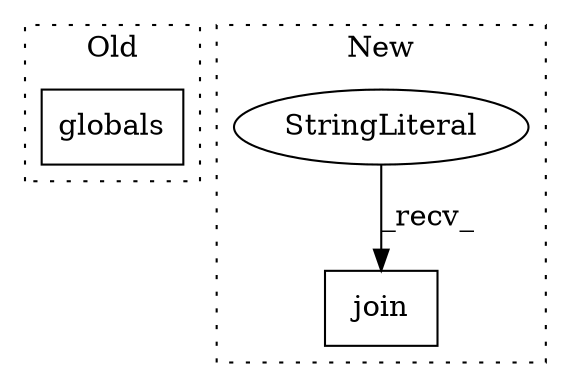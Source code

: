 digraph G {
subgraph cluster0 {
1 [label="globals" a="32" s="4987" l="9" shape="box"];
label = "Old";
style="dotted";
}
subgraph cluster1 {
2 [label="join" a="32" s="4700,4754" l="12,2" shape="box"];
3 [label="StringLiteral" a="45" s="4696" l="3" shape="ellipse"];
label = "New";
style="dotted";
}
3 -> 2 [label="_recv_"];
}